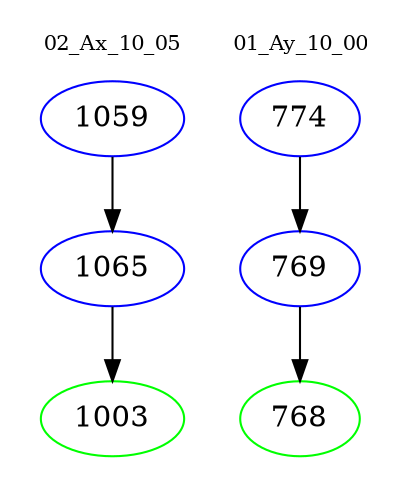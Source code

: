 digraph{
subgraph cluster_0 {
color = white
label = "02_Ax_10_05";
fontsize=10;
T0_1059 [label="1059", color="blue"]
T0_1059 -> T0_1065 [color="black"]
T0_1065 [label="1065", color="blue"]
T0_1065 -> T0_1003 [color="black"]
T0_1003 [label="1003", color="green"]
}
subgraph cluster_1 {
color = white
label = "01_Ay_10_00";
fontsize=10;
T1_774 [label="774", color="blue"]
T1_774 -> T1_769 [color="black"]
T1_769 [label="769", color="blue"]
T1_769 -> T1_768 [color="black"]
T1_768 [label="768", color="green"]
}
}
